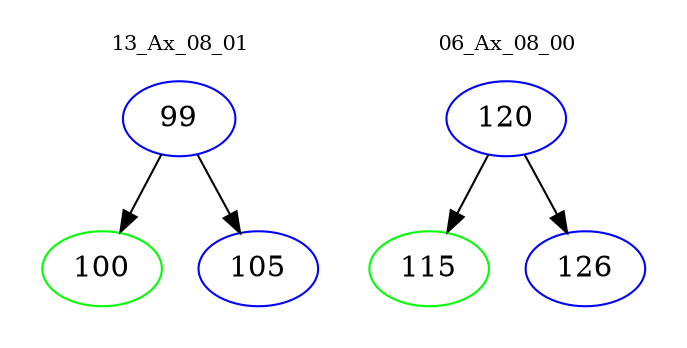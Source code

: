digraph{
subgraph cluster_0 {
color = white
label = "13_Ax_08_01";
fontsize=10;
T0_99 [label="99", color="blue"]
T0_99 -> T0_100 [color="black"]
T0_100 [label="100", color="green"]
T0_99 -> T0_105 [color="black"]
T0_105 [label="105", color="blue"]
}
subgraph cluster_1 {
color = white
label = "06_Ax_08_00";
fontsize=10;
T1_120 [label="120", color="blue"]
T1_120 -> T1_115 [color="black"]
T1_115 [label="115", color="green"]
T1_120 -> T1_126 [color="black"]
T1_126 [label="126", color="blue"]
}
}
